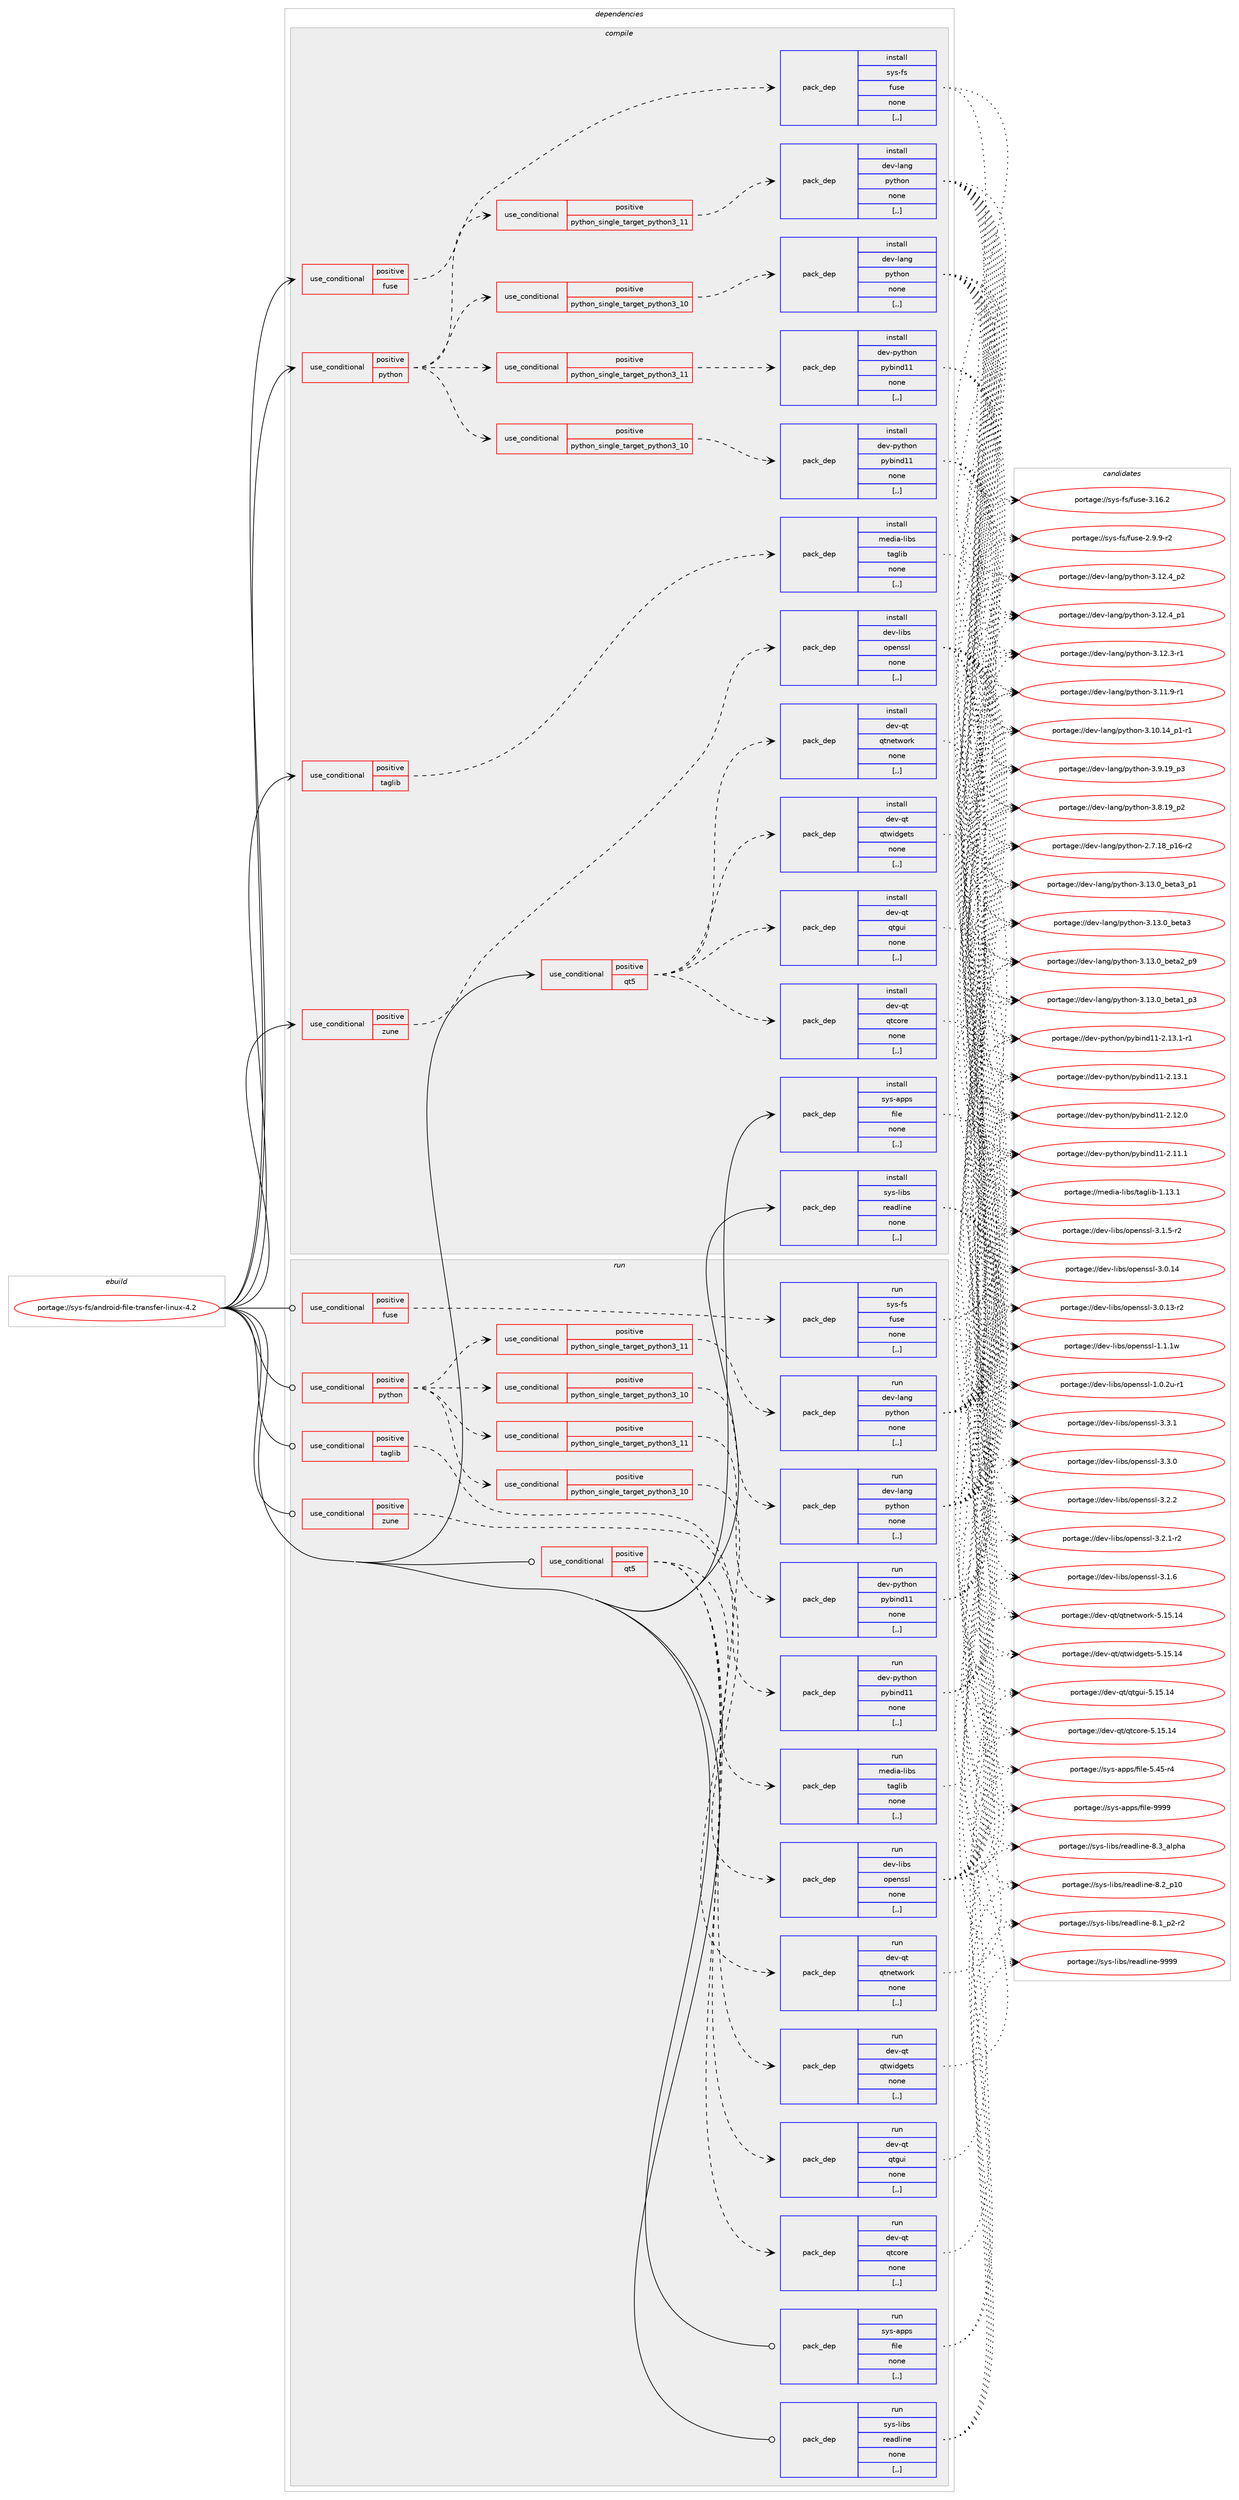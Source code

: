 digraph prolog {

# *************
# Graph options
# *************

newrank=true;
concentrate=true;
compound=true;
graph [rankdir=LR,fontname=Helvetica,fontsize=10,ranksep=1.5];#, ranksep=2.5, nodesep=0.2];
edge  [arrowhead=vee];
node  [fontname=Helvetica,fontsize=10];

# **********
# The ebuild
# **********

subgraph cluster_leftcol {
color=gray;
rank=same;
label=<<i>ebuild</i>>;
id [label="portage://sys-fs/android-file-transfer-linux-4.2", color=red, width=4, href="../sys-fs/android-file-transfer-linux-4.2.svg"];
}

# ****************
# The dependencies
# ****************

subgraph cluster_midcol {
color=gray;
label=<<i>dependencies</i>>;
subgraph cluster_compile {
fillcolor="#eeeeee";
style=filled;
label=<<i>compile</i>>;
subgraph cond115443 {
dependency432996 [label=<<TABLE BORDER="0" CELLBORDER="1" CELLSPACING="0" CELLPADDING="4"><TR><TD ROWSPAN="3" CELLPADDING="10">use_conditional</TD></TR><TR><TD>positive</TD></TR><TR><TD>fuse</TD></TR></TABLE>>, shape=none, color=red];
subgraph pack314580 {
dependency432997 [label=<<TABLE BORDER="0" CELLBORDER="1" CELLSPACING="0" CELLPADDING="4" WIDTH="220"><TR><TD ROWSPAN="6" CELLPADDING="30">pack_dep</TD></TR><TR><TD WIDTH="110">install</TD></TR><TR><TD>sys-fs</TD></TR><TR><TD>fuse</TD></TR><TR><TD>none</TD></TR><TR><TD>[,,]</TD></TR></TABLE>>, shape=none, color=blue];
}
dependency432996:e -> dependency432997:w [weight=20,style="dashed",arrowhead="vee"];
}
id:e -> dependency432996:w [weight=20,style="solid",arrowhead="vee"];
subgraph cond115444 {
dependency432998 [label=<<TABLE BORDER="0" CELLBORDER="1" CELLSPACING="0" CELLPADDING="4"><TR><TD ROWSPAN="3" CELLPADDING="10">use_conditional</TD></TR><TR><TD>positive</TD></TR><TR><TD>python</TD></TR></TABLE>>, shape=none, color=red];
subgraph cond115445 {
dependency432999 [label=<<TABLE BORDER="0" CELLBORDER="1" CELLSPACING="0" CELLPADDING="4"><TR><TD ROWSPAN="3" CELLPADDING="10">use_conditional</TD></TR><TR><TD>positive</TD></TR><TR><TD>python_single_target_python3_10</TD></TR></TABLE>>, shape=none, color=red];
subgraph pack314581 {
dependency433000 [label=<<TABLE BORDER="0" CELLBORDER="1" CELLSPACING="0" CELLPADDING="4" WIDTH="220"><TR><TD ROWSPAN="6" CELLPADDING="30">pack_dep</TD></TR><TR><TD WIDTH="110">install</TD></TR><TR><TD>dev-lang</TD></TR><TR><TD>python</TD></TR><TR><TD>none</TD></TR><TR><TD>[,,]</TD></TR></TABLE>>, shape=none, color=blue];
}
dependency432999:e -> dependency433000:w [weight=20,style="dashed",arrowhead="vee"];
}
dependency432998:e -> dependency432999:w [weight=20,style="dashed",arrowhead="vee"];
subgraph cond115446 {
dependency433001 [label=<<TABLE BORDER="0" CELLBORDER="1" CELLSPACING="0" CELLPADDING="4"><TR><TD ROWSPAN="3" CELLPADDING="10">use_conditional</TD></TR><TR><TD>positive</TD></TR><TR><TD>python_single_target_python3_11</TD></TR></TABLE>>, shape=none, color=red];
subgraph pack314582 {
dependency433002 [label=<<TABLE BORDER="0" CELLBORDER="1" CELLSPACING="0" CELLPADDING="4" WIDTH="220"><TR><TD ROWSPAN="6" CELLPADDING="30">pack_dep</TD></TR><TR><TD WIDTH="110">install</TD></TR><TR><TD>dev-lang</TD></TR><TR><TD>python</TD></TR><TR><TD>none</TD></TR><TR><TD>[,,]</TD></TR></TABLE>>, shape=none, color=blue];
}
dependency433001:e -> dependency433002:w [weight=20,style="dashed",arrowhead="vee"];
}
dependency432998:e -> dependency433001:w [weight=20,style="dashed",arrowhead="vee"];
subgraph cond115447 {
dependency433003 [label=<<TABLE BORDER="0" CELLBORDER="1" CELLSPACING="0" CELLPADDING="4"><TR><TD ROWSPAN="3" CELLPADDING="10">use_conditional</TD></TR><TR><TD>positive</TD></TR><TR><TD>python_single_target_python3_10</TD></TR></TABLE>>, shape=none, color=red];
subgraph pack314583 {
dependency433004 [label=<<TABLE BORDER="0" CELLBORDER="1" CELLSPACING="0" CELLPADDING="4" WIDTH="220"><TR><TD ROWSPAN="6" CELLPADDING="30">pack_dep</TD></TR><TR><TD WIDTH="110">install</TD></TR><TR><TD>dev-python</TD></TR><TR><TD>pybind11</TD></TR><TR><TD>none</TD></TR><TR><TD>[,,]</TD></TR></TABLE>>, shape=none, color=blue];
}
dependency433003:e -> dependency433004:w [weight=20,style="dashed",arrowhead="vee"];
}
dependency432998:e -> dependency433003:w [weight=20,style="dashed",arrowhead="vee"];
subgraph cond115448 {
dependency433005 [label=<<TABLE BORDER="0" CELLBORDER="1" CELLSPACING="0" CELLPADDING="4"><TR><TD ROWSPAN="3" CELLPADDING="10">use_conditional</TD></TR><TR><TD>positive</TD></TR><TR><TD>python_single_target_python3_11</TD></TR></TABLE>>, shape=none, color=red];
subgraph pack314584 {
dependency433006 [label=<<TABLE BORDER="0" CELLBORDER="1" CELLSPACING="0" CELLPADDING="4" WIDTH="220"><TR><TD ROWSPAN="6" CELLPADDING="30">pack_dep</TD></TR><TR><TD WIDTH="110">install</TD></TR><TR><TD>dev-python</TD></TR><TR><TD>pybind11</TD></TR><TR><TD>none</TD></TR><TR><TD>[,,]</TD></TR></TABLE>>, shape=none, color=blue];
}
dependency433005:e -> dependency433006:w [weight=20,style="dashed",arrowhead="vee"];
}
dependency432998:e -> dependency433005:w [weight=20,style="dashed",arrowhead="vee"];
}
id:e -> dependency432998:w [weight=20,style="solid",arrowhead="vee"];
subgraph cond115449 {
dependency433007 [label=<<TABLE BORDER="0" CELLBORDER="1" CELLSPACING="0" CELLPADDING="4"><TR><TD ROWSPAN="3" CELLPADDING="10">use_conditional</TD></TR><TR><TD>positive</TD></TR><TR><TD>qt5</TD></TR></TABLE>>, shape=none, color=red];
subgraph pack314585 {
dependency433008 [label=<<TABLE BORDER="0" CELLBORDER="1" CELLSPACING="0" CELLPADDING="4" WIDTH="220"><TR><TD ROWSPAN="6" CELLPADDING="30">pack_dep</TD></TR><TR><TD WIDTH="110">install</TD></TR><TR><TD>dev-qt</TD></TR><TR><TD>qtcore</TD></TR><TR><TD>none</TD></TR><TR><TD>[,,]</TD></TR></TABLE>>, shape=none, color=blue];
}
dependency433007:e -> dependency433008:w [weight=20,style="dashed",arrowhead="vee"];
subgraph pack314586 {
dependency433009 [label=<<TABLE BORDER="0" CELLBORDER="1" CELLSPACING="0" CELLPADDING="4" WIDTH="220"><TR><TD ROWSPAN="6" CELLPADDING="30">pack_dep</TD></TR><TR><TD WIDTH="110">install</TD></TR><TR><TD>dev-qt</TD></TR><TR><TD>qtgui</TD></TR><TR><TD>none</TD></TR><TR><TD>[,,]</TD></TR></TABLE>>, shape=none, color=blue];
}
dependency433007:e -> dependency433009:w [weight=20,style="dashed",arrowhead="vee"];
subgraph pack314587 {
dependency433010 [label=<<TABLE BORDER="0" CELLBORDER="1" CELLSPACING="0" CELLPADDING="4" WIDTH="220"><TR><TD ROWSPAN="6" CELLPADDING="30">pack_dep</TD></TR><TR><TD WIDTH="110">install</TD></TR><TR><TD>dev-qt</TD></TR><TR><TD>qtnetwork</TD></TR><TR><TD>none</TD></TR><TR><TD>[,,]</TD></TR></TABLE>>, shape=none, color=blue];
}
dependency433007:e -> dependency433010:w [weight=20,style="dashed",arrowhead="vee"];
subgraph pack314588 {
dependency433011 [label=<<TABLE BORDER="0" CELLBORDER="1" CELLSPACING="0" CELLPADDING="4" WIDTH="220"><TR><TD ROWSPAN="6" CELLPADDING="30">pack_dep</TD></TR><TR><TD WIDTH="110">install</TD></TR><TR><TD>dev-qt</TD></TR><TR><TD>qtwidgets</TD></TR><TR><TD>none</TD></TR><TR><TD>[,,]</TD></TR></TABLE>>, shape=none, color=blue];
}
dependency433007:e -> dependency433011:w [weight=20,style="dashed",arrowhead="vee"];
}
id:e -> dependency433007:w [weight=20,style="solid",arrowhead="vee"];
subgraph cond115450 {
dependency433012 [label=<<TABLE BORDER="0" CELLBORDER="1" CELLSPACING="0" CELLPADDING="4"><TR><TD ROWSPAN="3" CELLPADDING="10">use_conditional</TD></TR><TR><TD>positive</TD></TR><TR><TD>taglib</TD></TR></TABLE>>, shape=none, color=red];
subgraph pack314589 {
dependency433013 [label=<<TABLE BORDER="0" CELLBORDER="1" CELLSPACING="0" CELLPADDING="4" WIDTH="220"><TR><TD ROWSPAN="6" CELLPADDING="30">pack_dep</TD></TR><TR><TD WIDTH="110">install</TD></TR><TR><TD>media-libs</TD></TR><TR><TD>taglib</TD></TR><TR><TD>none</TD></TR><TR><TD>[,,]</TD></TR></TABLE>>, shape=none, color=blue];
}
dependency433012:e -> dependency433013:w [weight=20,style="dashed",arrowhead="vee"];
}
id:e -> dependency433012:w [weight=20,style="solid",arrowhead="vee"];
subgraph cond115451 {
dependency433014 [label=<<TABLE BORDER="0" CELLBORDER="1" CELLSPACING="0" CELLPADDING="4"><TR><TD ROWSPAN="3" CELLPADDING="10">use_conditional</TD></TR><TR><TD>positive</TD></TR><TR><TD>zune</TD></TR></TABLE>>, shape=none, color=red];
subgraph pack314590 {
dependency433015 [label=<<TABLE BORDER="0" CELLBORDER="1" CELLSPACING="0" CELLPADDING="4" WIDTH="220"><TR><TD ROWSPAN="6" CELLPADDING="30">pack_dep</TD></TR><TR><TD WIDTH="110">install</TD></TR><TR><TD>dev-libs</TD></TR><TR><TD>openssl</TD></TR><TR><TD>none</TD></TR><TR><TD>[,,]</TD></TR></TABLE>>, shape=none, color=blue];
}
dependency433014:e -> dependency433015:w [weight=20,style="dashed",arrowhead="vee"];
}
id:e -> dependency433014:w [weight=20,style="solid",arrowhead="vee"];
subgraph pack314591 {
dependency433016 [label=<<TABLE BORDER="0" CELLBORDER="1" CELLSPACING="0" CELLPADDING="4" WIDTH="220"><TR><TD ROWSPAN="6" CELLPADDING="30">pack_dep</TD></TR><TR><TD WIDTH="110">install</TD></TR><TR><TD>sys-apps</TD></TR><TR><TD>file</TD></TR><TR><TD>none</TD></TR><TR><TD>[,,]</TD></TR></TABLE>>, shape=none, color=blue];
}
id:e -> dependency433016:w [weight=20,style="solid",arrowhead="vee"];
subgraph pack314592 {
dependency433017 [label=<<TABLE BORDER="0" CELLBORDER="1" CELLSPACING="0" CELLPADDING="4" WIDTH="220"><TR><TD ROWSPAN="6" CELLPADDING="30">pack_dep</TD></TR><TR><TD WIDTH="110">install</TD></TR><TR><TD>sys-libs</TD></TR><TR><TD>readline</TD></TR><TR><TD>none</TD></TR><TR><TD>[,,]</TD></TR></TABLE>>, shape=none, color=blue];
}
id:e -> dependency433017:w [weight=20,style="solid",arrowhead="vee"];
}
subgraph cluster_compileandrun {
fillcolor="#eeeeee";
style=filled;
label=<<i>compile and run</i>>;
}
subgraph cluster_run {
fillcolor="#eeeeee";
style=filled;
label=<<i>run</i>>;
subgraph cond115452 {
dependency433018 [label=<<TABLE BORDER="0" CELLBORDER="1" CELLSPACING="0" CELLPADDING="4"><TR><TD ROWSPAN="3" CELLPADDING="10">use_conditional</TD></TR><TR><TD>positive</TD></TR><TR><TD>fuse</TD></TR></TABLE>>, shape=none, color=red];
subgraph pack314593 {
dependency433019 [label=<<TABLE BORDER="0" CELLBORDER="1" CELLSPACING="0" CELLPADDING="4" WIDTH="220"><TR><TD ROWSPAN="6" CELLPADDING="30">pack_dep</TD></TR><TR><TD WIDTH="110">run</TD></TR><TR><TD>sys-fs</TD></TR><TR><TD>fuse</TD></TR><TR><TD>none</TD></TR><TR><TD>[,,]</TD></TR></TABLE>>, shape=none, color=blue];
}
dependency433018:e -> dependency433019:w [weight=20,style="dashed",arrowhead="vee"];
}
id:e -> dependency433018:w [weight=20,style="solid",arrowhead="odot"];
subgraph cond115453 {
dependency433020 [label=<<TABLE BORDER="0" CELLBORDER="1" CELLSPACING="0" CELLPADDING="4"><TR><TD ROWSPAN="3" CELLPADDING="10">use_conditional</TD></TR><TR><TD>positive</TD></TR><TR><TD>python</TD></TR></TABLE>>, shape=none, color=red];
subgraph cond115454 {
dependency433021 [label=<<TABLE BORDER="0" CELLBORDER="1" CELLSPACING="0" CELLPADDING="4"><TR><TD ROWSPAN="3" CELLPADDING="10">use_conditional</TD></TR><TR><TD>positive</TD></TR><TR><TD>python_single_target_python3_10</TD></TR></TABLE>>, shape=none, color=red];
subgraph pack314594 {
dependency433022 [label=<<TABLE BORDER="0" CELLBORDER="1" CELLSPACING="0" CELLPADDING="4" WIDTH="220"><TR><TD ROWSPAN="6" CELLPADDING="30">pack_dep</TD></TR><TR><TD WIDTH="110">run</TD></TR><TR><TD>dev-lang</TD></TR><TR><TD>python</TD></TR><TR><TD>none</TD></TR><TR><TD>[,,]</TD></TR></TABLE>>, shape=none, color=blue];
}
dependency433021:e -> dependency433022:w [weight=20,style="dashed",arrowhead="vee"];
}
dependency433020:e -> dependency433021:w [weight=20,style="dashed",arrowhead="vee"];
subgraph cond115455 {
dependency433023 [label=<<TABLE BORDER="0" CELLBORDER="1" CELLSPACING="0" CELLPADDING="4"><TR><TD ROWSPAN="3" CELLPADDING="10">use_conditional</TD></TR><TR><TD>positive</TD></TR><TR><TD>python_single_target_python3_11</TD></TR></TABLE>>, shape=none, color=red];
subgraph pack314595 {
dependency433024 [label=<<TABLE BORDER="0" CELLBORDER="1" CELLSPACING="0" CELLPADDING="4" WIDTH="220"><TR><TD ROWSPAN="6" CELLPADDING="30">pack_dep</TD></TR><TR><TD WIDTH="110">run</TD></TR><TR><TD>dev-lang</TD></TR><TR><TD>python</TD></TR><TR><TD>none</TD></TR><TR><TD>[,,]</TD></TR></TABLE>>, shape=none, color=blue];
}
dependency433023:e -> dependency433024:w [weight=20,style="dashed",arrowhead="vee"];
}
dependency433020:e -> dependency433023:w [weight=20,style="dashed",arrowhead="vee"];
subgraph cond115456 {
dependency433025 [label=<<TABLE BORDER="0" CELLBORDER="1" CELLSPACING="0" CELLPADDING="4"><TR><TD ROWSPAN="3" CELLPADDING="10">use_conditional</TD></TR><TR><TD>positive</TD></TR><TR><TD>python_single_target_python3_10</TD></TR></TABLE>>, shape=none, color=red];
subgraph pack314596 {
dependency433026 [label=<<TABLE BORDER="0" CELLBORDER="1" CELLSPACING="0" CELLPADDING="4" WIDTH="220"><TR><TD ROWSPAN="6" CELLPADDING="30">pack_dep</TD></TR><TR><TD WIDTH="110">run</TD></TR><TR><TD>dev-python</TD></TR><TR><TD>pybind11</TD></TR><TR><TD>none</TD></TR><TR><TD>[,,]</TD></TR></TABLE>>, shape=none, color=blue];
}
dependency433025:e -> dependency433026:w [weight=20,style="dashed",arrowhead="vee"];
}
dependency433020:e -> dependency433025:w [weight=20,style="dashed",arrowhead="vee"];
subgraph cond115457 {
dependency433027 [label=<<TABLE BORDER="0" CELLBORDER="1" CELLSPACING="0" CELLPADDING="4"><TR><TD ROWSPAN="3" CELLPADDING="10">use_conditional</TD></TR><TR><TD>positive</TD></TR><TR><TD>python_single_target_python3_11</TD></TR></TABLE>>, shape=none, color=red];
subgraph pack314597 {
dependency433028 [label=<<TABLE BORDER="0" CELLBORDER="1" CELLSPACING="0" CELLPADDING="4" WIDTH="220"><TR><TD ROWSPAN="6" CELLPADDING="30">pack_dep</TD></TR><TR><TD WIDTH="110">run</TD></TR><TR><TD>dev-python</TD></TR><TR><TD>pybind11</TD></TR><TR><TD>none</TD></TR><TR><TD>[,,]</TD></TR></TABLE>>, shape=none, color=blue];
}
dependency433027:e -> dependency433028:w [weight=20,style="dashed",arrowhead="vee"];
}
dependency433020:e -> dependency433027:w [weight=20,style="dashed",arrowhead="vee"];
}
id:e -> dependency433020:w [weight=20,style="solid",arrowhead="odot"];
subgraph cond115458 {
dependency433029 [label=<<TABLE BORDER="0" CELLBORDER="1" CELLSPACING="0" CELLPADDING="4"><TR><TD ROWSPAN="3" CELLPADDING="10">use_conditional</TD></TR><TR><TD>positive</TD></TR><TR><TD>qt5</TD></TR></TABLE>>, shape=none, color=red];
subgraph pack314598 {
dependency433030 [label=<<TABLE BORDER="0" CELLBORDER="1" CELLSPACING="0" CELLPADDING="4" WIDTH="220"><TR><TD ROWSPAN="6" CELLPADDING="30">pack_dep</TD></TR><TR><TD WIDTH="110">run</TD></TR><TR><TD>dev-qt</TD></TR><TR><TD>qtcore</TD></TR><TR><TD>none</TD></TR><TR><TD>[,,]</TD></TR></TABLE>>, shape=none, color=blue];
}
dependency433029:e -> dependency433030:w [weight=20,style="dashed",arrowhead="vee"];
subgraph pack314599 {
dependency433031 [label=<<TABLE BORDER="0" CELLBORDER="1" CELLSPACING="0" CELLPADDING="4" WIDTH="220"><TR><TD ROWSPAN="6" CELLPADDING="30">pack_dep</TD></TR><TR><TD WIDTH="110">run</TD></TR><TR><TD>dev-qt</TD></TR><TR><TD>qtgui</TD></TR><TR><TD>none</TD></TR><TR><TD>[,,]</TD></TR></TABLE>>, shape=none, color=blue];
}
dependency433029:e -> dependency433031:w [weight=20,style="dashed",arrowhead="vee"];
subgraph pack314600 {
dependency433032 [label=<<TABLE BORDER="0" CELLBORDER="1" CELLSPACING="0" CELLPADDING="4" WIDTH="220"><TR><TD ROWSPAN="6" CELLPADDING="30">pack_dep</TD></TR><TR><TD WIDTH="110">run</TD></TR><TR><TD>dev-qt</TD></TR><TR><TD>qtnetwork</TD></TR><TR><TD>none</TD></TR><TR><TD>[,,]</TD></TR></TABLE>>, shape=none, color=blue];
}
dependency433029:e -> dependency433032:w [weight=20,style="dashed",arrowhead="vee"];
subgraph pack314601 {
dependency433033 [label=<<TABLE BORDER="0" CELLBORDER="1" CELLSPACING="0" CELLPADDING="4" WIDTH="220"><TR><TD ROWSPAN="6" CELLPADDING="30">pack_dep</TD></TR><TR><TD WIDTH="110">run</TD></TR><TR><TD>dev-qt</TD></TR><TR><TD>qtwidgets</TD></TR><TR><TD>none</TD></TR><TR><TD>[,,]</TD></TR></TABLE>>, shape=none, color=blue];
}
dependency433029:e -> dependency433033:w [weight=20,style="dashed",arrowhead="vee"];
}
id:e -> dependency433029:w [weight=20,style="solid",arrowhead="odot"];
subgraph cond115459 {
dependency433034 [label=<<TABLE BORDER="0" CELLBORDER="1" CELLSPACING="0" CELLPADDING="4"><TR><TD ROWSPAN="3" CELLPADDING="10">use_conditional</TD></TR><TR><TD>positive</TD></TR><TR><TD>taglib</TD></TR></TABLE>>, shape=none, color=red];
subgraph pack314602 {
dependency433035 [label=<<TABLE BORDER="0" CELLBORDER="1" CELLSPACING="0" CELLPADDING="4" WIDTH="220"><TR><TD ROWSPAN="6" CELLPADDING="30">pack_dep</TD></TR><TR><TD WIDTH="110">run</TD></TR><TR><TD>media-libs</TD></TR><TR><TD>taglib</TD></TR><TR><TD>none</TD></TR><TR><TD>[,,]</TD></TR></TABLE>>, shape=none, color=blue];
}
dependency433034:e -> dependency433035:w [weight=20,style="dashed",arrowhead="vee"];
}
id:e -> dependency433034:w [weight=20,style="solid",arrowhead="odot"];
subgraph cond115460 {
dependency433036 [label=<<TABLE BORDER="0" CELLBORDER="1" CELLSPACING="0" CELLPADDING="4"><TR><TD ROWSPAN="3" CELLPADDING="10">use_conditional</TD></TR><TR><TD>positive</TD></TR><TR><TD>zune</TD></TR></TABLE>>, shape=none, color=red];
subgraph pack314603 {
dependency433037 [label=<<TABLE BORDER="0" CELLBORDER="1" CELLSPACING="0" CELLPADDING="4" WIDTH="220"><TR><TD ROWSPAN="6" CELLPADDING="30">pack_dep</TD></TR><TR><TD WIDTH="110">run</TD></TR><TR><TD>dev-libs</TD></TR><TR><TD>openssl</TD></TR><TR><TD>none</TD></TR><TR><TD>[,,]</TD></TR></TABLE>>, shape=none, color=blue];
}
dependency433036:e -> dependency433037:w [weight=20,style="dashed",arrowhead="vee"];
}
id:e -> dependency433036:w [weight=20,style="solid",arrowhead="odot"];
subgraph pack314604 {
dependency433038 [label=<<TABLE BORDER="0" CELLBORDER="1" CELLSPACING="0" CELLPADDING="4" WIDTH="220"><TR><TD ROWSPAN="6" CELLPADDING="30">pack_dep</TD></TR><TR><TD WIDTH="110">run</TD></TR><TR><TD>sys-apps</TD></TR><TR><TD>file</TD></TR><TR><TD>none</TD></TR><TR><TD>[,,]</TD></TR></TABLE>>, shape=none, color=blue];
}
id:e -> dependency433038:w [weight=20,style="solid",arrowhead="odot"];
subgraph pack314605 {
dependency433039 [label=<<TABLE BORDER="0" CELLBORDER="1" CELLSPACING="0" CELLPADDING="4" WIDTH="220"><TR><TD ROWSPAN="6" CELLPADDING="30">pack_dep</TD></TR><TR><TD WIDTH="110">run</TD></TR><TR><TD>sys-libs</TD></TR><TR><TD>readline</TD></TR><TR><TD>none</TD></TR><TR><TD>[,,]</TD></TR></TABLE>>, shape=none, color=blue];
}
id:e -> dependency433039:w [weight=20,style="solid",arrowhead="odot"];
}
}

# **************
# The candidates
# **************

subgraph cluster_choices {
rank=same;
color=gray;
label=<<i>candidates</i>>;

subgraph choice314580 {
color=black;
nodesep=1;
choice115121115451021154710211711510145514649544650 [label="portage://sys-fs/fuse-3.16.2", color=red, width=4,href="../sys-fs/fuse-3.16.2.svg"];
choice11512111545102115471021171151014550465746574511450 [label="portage://sys-fs/fuse-2.9.9-r2", color=red, width=4,href="../sys-fs/fuse-2.9.9-r2.svg"];
dependency432997:e -> choice115121115451021154710211711510145514649544650:w [style=dotted,weight="100"];
dependency432997:e -> choice11512111545102115471021171151014550465746574511450:w [style=dotted,weight="100"];
}
subgraph choice314581 {
color=black;
nodesep=1;
choice10010111845108971101034711212111610411111045514649514648959810111697519511249 [label="portage://dev-lang/python-3.13.0_beta3_p1", color=red, width=4,href="../dev-lang/python-3.13.0_beta3_p1.svg"];
choice1001011184510897110103471121211161041111104551464951464895981011169751 [label="portage://dev-lang/python-3.13.0_beta3", color=red, width=4,href="../dev-lang/python-3.13.0_beta3.svg"];
choice10010111845108971101034711212111610411111045514649514648959810111697509511257 [label="portage://dev-lang/python-3.13.0_beta2_p9", color=red, width=4,href="../dev-lang/python-3.13.0_beta2_p9.svg"];
choice10010111845108971101034711212111610411111045514649514648959810111697499511251 [label="portage://dev-lang/python-3.13.0_beta1_p3", color=red, width=4,href="../dev-lang/python-3.13.0_beta1_p3.svg"];
choice100101118451089711010347112121116104111110455146495046529511250 [label="portage://dev-lang/python-3.12.4_p2", color=red, width=4,href="../dev-lang/python-3.12.4_p2.svg"];
choice100101118451089711010347112121116104111110455146495046529511249 [label="portage://dev-lang/python-3.12.4_p1", color=red, width=4,href="../dev-lang/python-3.12.4_p1.svg"];
choice100101118451089711010347112121116104111110455146495046514511449 [label="portage://dev-lang/python-3.12.3-r1", color=red, width=4,href="../dev-lang/python-3.12.3-r1.svg"];
choice100101118451089711010347112121116104111110455146494946574511449 [label="portage://dev-lang/python-3.11.9-r1", color=red, width=4,href="../dev-lang/python-3.11.9-r1.svg"];
choice100101118451089711010347112121116104111110455146494846495295112494511449 [label="portage://dev-lang/python-3.10.14_p1-r1", color=red, width=4,href="../dev-lang/python-3.10.14_p1-r1.svg"];
choice100101118451089711010347112121116104111110455146574649579511251 [label="portage://dev-lang/python-3.9.19_p3", color=red, width=4,href="../dev-lang/python-3.9.19_p3.svg"];
choice100101118451089711010347112121116104111110455146564649579511250 [label="portage://dev-lang/python-3.8.19_p2", color=red, width=4,href="../dev-lang/python-3.8.19_p2.svg"];
choice100101118451089711010347112121116104111110455046554649569511249544511450 [label="portage://dev-lang/python-2.7.18_p16-r2", color=red, width=4,href="../dev-lang/python-2.7.18_p16-r2.svg"];
dependency433000:e -> choice10010111845108971101034711212111610411111045514649514648959810111697519511249:w [style=dotted,weight="100"];
dependency433000:e -> choice1001011184510897110103471121211161041111104551464951464895981011169751:w [style=dotted,weight="100"];
dependency433000:e -> choice10010111845108971101034711212111610411111045514649514648959810111697509511257:w [style=dotted,weight="100"];
dependency433000:e -> choice10010111845108971101034711212111610411111045514649514648959810111697499511251:w [style=dotted,weight="100"];
dependency433000:e -> choice100101118451089711010347112121116104111110455146495046529511250:w [style=dotted,weight="100"];
dependency433000:e -> choice100101118451089711010347112121116104111110455146495046529511249:w [style=dotted,weight="100"];
dependency433000:e -> choice100101118451089711010347112121116104111110455146495046514511449:w [style=dotted,weight="100"];
dependency433000:e -> choice100101118451089711010347112121116104111110455146494946574511449:w [style=dotted,weight="100"];
dependency433000:e -> choice100101118451089711010347112121116104111110455146494846495295112494511449:w [style=dotted,weight="100"];
dependency433000:e -> choice100101118451089711010347112121116104111110455146574649579511251:w [style=dotted,weight="100"];
dependency433000:e -> choice100101118451089711010347112121116104111110455146564649579511250:w [style=dotted,weight="100"];
dependency433000:e -> choice100101118451089711010347112121116104111110455046554649569511249544511450:w [style=dotted,weight="100"];
}
subgraph choice314582 {
color=black;
nodesep=1;
choice10010111845108971101034711212111610411111045514649514648959810111697519511249 [label="portage://dev-lang/python-3.13.0_beta3_p1", color=red, width=4,href="../dev-lang/python-3.13.0_beta3_p1.svg"];
choice1001011184510897110103471121211161041111104551464951464895981011169751 [label="portage://dev-lang/python-3.13.0_beta3", color=red, width=4,href="../dev-lang/python-3.13.0_beta3.svg"];
choice10010111845108971101034711212111610411111045514649514648959810111697509511257 [label="portage://dev-lang/python-3.13.0_beta2_p9", color=red, width=4,href="../dev-lang/python-3.13.0_beta2_p9.svg"];
choice10010111845108971101034711212111610411111045514649514648959810111697499511251 [label="portage://dev-lang/python-3.13.0_beta1_p3", color=red, width=4,href="../dev-lang/python-3.13.0_beta1_p3.svg"];
choice100101118451089711010347112121116104111110455146495046529511250 [label="portage://dev-lang/python-3.12.4_p2", color=red, width=4,href="../dev-lang/python-3.12.4_p2.svg"];
choice100101118451089711010347112121116104111110455146495046529511249 [label="portage://dev-lang/python-3.12.4_p1", color=red, width=4,href="../dev-lang/python-3.12.4_p1.svg"];
choice100101118451089711010347112121116104111110455146495046514511449 [label="portage://dev-lang/python-3.12.3-r1", color=red, width=4,href="../dev-lang/python-3.12.3-r1.svg"];
choice100101118451089711010347112121116104111110455146494946574511449 [label="portage://dev-lang/python-3.11.9-r1", color=red, width=4,href="../dev-lang/python-3.11.9-r1.svg"];
choice100101118451089711010347112121116104111110455146494846495295112494511449 [label="portage://dev-lang/python-3.10.14_p1-r1", color=red, width=4,href="../dev-lang/python-3.10.14_p1-r1.svg"];
choice100101118451089711010347112121116104111110455146574649579511251 [label="portage://dev-lang/python-3.9.19_p3", color=red, width=4,href="../dev-lang/python-3.9.19_p3.svg"];
choice100101118451089711010347112121116104111110455146564649579511250 [label="portage://dev-lang/python-3.8.19_p2", color=red, width=4,href="../dev-lang/python-3.8.19_p2.svg"];
choice100101118451089711010347112121116104111110455046554649569511249544511450 [label="portage://dev-lang/python-2.7.18_p16-r2", color=red, width=4,href="../dev-lang/python-2.7.18_p16-r2.svg"];
dependency433002:e -> choice10010111845108971101034711212111610411111045514649514648959810111697519511249:w [style=dotted,weight="100"];
dependency433002:e -> choice1001011184510897110103471121211161041111104551464951464895981011169751:w [style=dotted,weight="100"];
dependency433002:e -> choice10010111845108971101034711212111610411111045514649514648959810111697509511257:w [style=dotted,weight="100"];
dependency433002:e -> choice10010111845108971101034711212111610411111045514649514648959810111697499511251:w [style=dotted,weight="100"];
dependency433002:e -> choice100101118451089711010347112121116104111110455146495046529511250:w [style=dotted,weight="100"];
dependency433002:e -> choice100101118451089711010347112121116104111110455146495046529511249:w [style=dotted,weight="100"];
dependency433002:e -> choice100101118451089711010347112121116104111110455146495046514511449:w [style=dotted,weight="100"];
dependency433002:e -> choice100101118451089711010347112121116104111110455146494946574511449:w [style=dotted,weight="100"];
dependency433002:e -> choice100101118451089711010347112121116104111110455146494846495295112494511449:w [style=dotted,weight="100"];
dependency433002:e -> choice100101118451089711010347112121116104111110455146574649579511251:w [style=dotted,weight="100"];
dependency433002:e -> choice100101118451089711010347112121116104111110455146564649579511250:w [style=dotted,weight="100"];
dependency433002:e -> choice100101118451089711010347112121116104111110455046554649569511249544511450:w [style=dotted,weight="100"];
}
subgraph choice314583 {
color=black;
nodesep=1;
choice1001011184511212111610411111047112121981051101004949455046495146494511449 [label="portage://dev-python/pybind11-2.13.1-r1", color=red, width=4,href="../dev-python/pybind11-2.13.1-r1.svg"];
choice100101118451121211161041111104711212198105110100494945504649514649 [label="portage://dev-python/pybind11-2.13.1", color=red, width=4,href="../dev-python/pybind11-2.13.1.svg"];
choice100101118451121211161041111104711212198105110100494945504649504648 [label="portage://dev-python/pybind11-2.12.0", color=red, width=4,href="../dev-python/pybind11-2.12.0.svg"];
choice100101118451121211161041111104711212198105110100494945504649494649 [label="portage://dev-python/pybind11-2.11.1", color=red, width=4,href="../dev-python/pybind11-2.11.1.svg"];
dependency433004:e -> choice1001011184511212111610411111047112121981051101004949455046495146494511449:w [style=dotted,weight="100"];
dependency433004:e -> choice100101118451121211161041111104711212198105110100494945504649514649:w [style=dotted,weight="100"];
dependency433004:e -> choice100101118451121211161041111104711212198105110100494945504649504648:w [style=dotted,weight="100"];
dependency433004:e -> choice100101118451121211161041111104711212198105110100494945504649494649:w [style=dotted,weight="100"];
}
subgraph choice314584 {
color=black;
nodesep=1;
choice1001011184511212111610411111047112121981051101004949455046495146494511449 [label="portage://dev-python/pybind11-2.13.1-r1", color=red, width=4,href="../dev-python/pybind11-2.13.1-r1.svg"];
choice100101118451121211161041111104711212198105110100494945504649514649 [label="portage://dev-python/pybind11-2.13.1", color=red, width=4,href="../dev-python/pybind11-2.13.1.svg"];
choice100101118451121211161041111104711212198105110100494945504649504648 [label="portage://dev-python/pybind11-2.12.0", color=red, width=4,href="../dev-python/pybind11-2.12.0.svg"];
choice100101118451121211161041111104711212198105110100494945504649494649 [label="portage://dev-python/pybind11-2.11.1", color=red, width=4,href="../dev-python/pybind11-2.11.1.svg"];
dependency433006:e -> choice1001011184511212111610411111047112121981051101004949455046495146494511449:w [style=dotted,weight="100"];
dependency433006:e -> choice100101118451121211161041111104711212198105110100494945504649514649:w [style=dotted,weight="100"];
dependency433006:e -> choice100101118451121211161041111104711212198105110100494945504649504648:w [style=dotted,weight="100"];
dependency433006:e -> choice100101118451121211161041111104711212198105110100494945504649494649:w [style=dotted,weight="100"];
}
subgraph choice314585 {
color=black;
nodesep=1;
choice1001011184511311647113116991111141014553464953464952 [label="portage://dev-qt/qtcore-5.15.14", color=red, width=4,href="../dev-qt/qtcore-5.15.14.svg"];
dependency433008:e -> choice1001011184511311647113116991111141014553464953464952:w [style=dotted,weight="100"];
}
subgraph choice314586 {
color=black;
nodesep=1;
choice10010111845113116471131161031171054553464953464952 [label="portage://dev-qt/qtgui-5.15.14", color=red, width=4,href="../dev-qt/qtgui-5.15.14.svg"];
dependency433009:e -> choice10010111845113116471131161031171054553464953464952:w [style=dotted,weight="100"];
}
subgraph choice314587 {
color=black;
nodesep=1;
choice10010111845113116471131161101011161191111141074553464953464952 [label="portage://dev-qt/qtnetwork-5.15.14", color=red, width=4,href="../dev-qt/qtnetwork-5.15.14.svg"];
dependency433010:e -> choice10010111845113116471131161101011161191111141074553464953464952:w [style=dotted,weight="100"];
}
subgraph choice314588 {
color=black;
nodesep=1;
choice10010111845113116471131161191051001031011161154553464953464952 [label="portage://dev-qt/qtwidgets-5.15.14", color=red, width=4,href="../dev-qt/qtwidgets-5.15.14.svg"];
dependency433011:e -> choice10010111845113116471131161191051001031011161154553464953464952:w [style=dotted,weight="100"];
}
subgraph choice314589 {
color=black;
nodesep=1;
choice10910110010597451081059811547116971031081059845494649514649 [label="portage://media-libs/taglib-1.13.1", color=red, width=4,href="../media-libs/taglib-1.13.1.svg"];
dependency433013:e -> choice10910110010597451081059811547116971031081059845494649514649:w [style=dotted,weight="100"];
}
subgraph choice314590 {
color=black;
nodesep=1;
choice100101118451081059811547111112101110115115108455146514649 [label="portage://dev-libs/openssl-3.3.1", color=red, width=4,href="../dev-libs/openssl-3.3.1.svg"];
choice100101118451081059811547111112101110115115108455146514648 [label="portage://dev-libs/openssl-3.3.0", color=red, width=4,href="../dev-libs/openssl-3.3.0.svg"];
choice100101118451081059811547111112101110115115108455146504650 [label="portage://dev-libs/openssl-3.2.2", color=red, width=4,href="../dev-libs/openssl-3.2.2.svg"];
choice1001011184510810598115471111121011101151151084551465046494511450 [label="portage://dev-libs/openssl-3.2.1-r2", color=red, width=4,href="../dev-libs/openssl-3.2.1-r2.svg"];
choice100101118451081059811547111112101110115115108455146494654 [label="portage://dev-libs/openssl-3.1.6", color=red, width=4,href="../dev-libs/openssl-3.1.6.svg"];
choice1001011184510810598115471111121011101151151084551464946534511450 [label="portage://dev-libs/openssl-3.1.5-r2", color=red, width=4,href="../dev-libs/openssl-3.1.5-r2.svg"];
choice10010111845108105981154711111210111011511510845514648464952 [label="portage://dev-libs/openssl-3.0.14", color=red, width=4,href="../dev-libs/openssl-3.0.14.svg"];
choice100101118451081059811547111112101110115115108455146484649514511450 [label="portage://dev-libs/openssl-3.0.13-r2", color=red, width=4,href="../dev-libs/openssl-3.0.13-r2.svg"];
choice100101118451081059811547111112101110115115108454946494649119 [label="portage://dev-libs/openssl-1.1.1w", color=red, width=4,href="../dev-libs/openssl-1.1.1w.svg"];
choice1001011184510810598115471111121011101151151084549464846501174511449 [label="portage://dev-libs/openssl-1.0.2u-r1", color=red, width=4,href="../dev-libs/openssl-1.0.2u-r1.svg"];
dependency433015:e -> choice100101118451081059811547111112101110115115108455146514649:w [style=dotted,weight="100"];
dependency433015:e -> choice100101118451081059811547111112101110115115108455146514648:w [style=dotted,weight="100"];
dependency433015:e -> choice100101118451081059811547111112101110115115108455146504650:w [style=dotted,weight="100"];
dependency433015:e -> choice1001011184510810598115471111121011101151151084551465046494511450:w [style=dotted,weight="100"];
dependency433015:e -> choice100101118451081059811547111112101110115115108455146494654:w [style=dotted,weight="100"];
dependency433015:e -> choice1001011184510810598115471111121011101151151084551464946534511450:w [style=dotted,weight="100"];
dependency433015:e -> choice10010111845108105981154711111210111011511510845514648464952:w [style=dotted,weight="100"];
dependency433015:e -> choice100101118451081059811547111112101110115115108455146484649514511450:w [style=dotted,weight="100"];
dependency433015:e -> choice100101118451081059811547111112101110115115108454946494649119:w [style=dotted,weight="100"];
dependency433015:e -> choice1001011184510810598115471111121011101151151084549464846501174511449:w [style=dotted,weight="100"];
}
subgraph choice314591 {
color=black;
nodesep=1;
choice1151211154597112112115471021051081014557575757 [label="portage://sys-apps/file-9999", color=red, width=4,href="../sys-apps/file-9999.svg"];
choice11512111545971121121154710210510810145534652534511452 [label="portage://sys-apps/file-5.45-r4", color=red, width=4,href="../sys-apps/file-5.45-r4.svg"];
dependency433016:e -> choice1151211154597112112115471021051081014557575757:w [style=dotted,weight="100"];
dependency433016:e -> choice11512111545971121121154710210510810145534652534511452:w [style=dotted,weight="100"];
}
subgraph choice314592 {
color=black;
nodesep=1;
choice115121115451081059811547114101971001081051101014557575757 [label="portage://sys-libs/readline-9999", color=red, width=4,href="../sys-libs/readline-9999.svg"];
choice1151211154510810598115471141019710010810511010145564651959710811210497 [label="portage://sys-libs/readline-8.3_alpha", color=red, width=4,href="../sys-libs/readline-8.3_alpha.svg"];
choice1151211154510810598115471141019710010810511010145564650951124948 [label="portage://sys-libs/readline-8.2_p10", color=red, width=4,href="../sys-libs/readline-8.2_p10.svg"];
choice115121115451081059811547114101971001081051101014556464995112504511450 [label="portage://sys-libs/readline-8.1_p2-r2", color=red, width=4,href="../sys-libs/readline-8.1_p2-r2.svg"];
dependency433017:e -> choice115121115451081059811547114101971001081051101014557575757:w [style=dotted,weight="100"];
dependency433017:e -> choice1151211154510810598115471141019710010810511010145564651959710811210497:w [style=dotted,weight="100"];
dependency433017:e -> choice1151211154510810598115471141019710010810511010145564650951124948:w [style=dotted,weight="100"];
dependency433017:e -> choice115121115451081059811547114101971001081051101014556464995112504511450:w [style=dotted,weight="100"];
}
subgraph choice314593 {
color=black;
nodesep=1;
choice115121115451021154710211711510145514649544650 [label="portage://sys-fs/fuse-3.16.2", color=red, width=4,href="../sys-fs/fuse-3.16.2.svg"];
choice11512111545102115471021171151014550465746574511450 [label="portage://sys-fs/fuse-2.9.9-r2", color=red, width=4,href="../sys-fs/fuse-2.9.9-r2.svg"];
dependency433019:e -> choice115121115451021154710211711510145514649544650:w [style=dotted,weight="100"];
dependency433019:e -> choice11512111545102115471021171151014550465746574511450:w [style=dotted,weight="100"];
}
subgraph choice314594 {
color=black;
nodesep=1;
choice10010111845108971101034711212111610411111045514649514648959810111697519511249 [label="portage://dev-lang/python-3.13.0_beta3_p1", color=red, width=4,href="../dev-lang/python-3.13.0_beta3_p1.svg"];
choice1001011184510897110103471121211161041111104551464951464895981011169751 [label="portage://dev-lang/python-3.13.0_beta3", color=red, width=4,href="../dev-lang/python-3.13.0_beta3.svg"];
choice10010111845108971101034711212111610411111045514649514648959810111697509511257 [label="portage://dev-lang/python-3.13.0_beta2_p9", color=red, width=4,href="../dev-lang/python-3.13.0_beta2_p9.svg"];
choice10010111845108971101034711212111610411111045514649514648959810111697499511251 [label="portage://dev-lang/python-3.13.0_beta1_p3", color=red, width=4,href="../dev-lang/python-3.13.0_beta1_p3.svg"];
choice100101118451089711010347112121116104111110455146495046529511250 [label="portage://dev-lang/python-3.12.4_p2", color=red, width=4,href="../dev-lang/python-3.12.4_p2.svg"];
choice100101118451089711010347112121116104111110455146495046529511249 [label="portage://dev-lang/python-3.12.4_p1", color=red, width=4,href="../dev-lang/python-3.12.4_p1.svg"];
choice100101118451089711010347112121116104111110455146495046514511449 [label="portage://dev-lang/python-3.12.3-r1", color=red, width=4,href="../dev-lang/python-3.12.3-r1.svg"];
choice100101118451089711010347112121116104111110455146494946574511449 [label="portage://dev-lang/python-3.11.9-r1", color=red, width=4,href="../dev-lang/python-3.11.9-r1.svg"];
choice100101118451089711010347112121116104111110455146494846495295112494511449 [label="portage://dev-lang/python-3.10.14_p1-r1", color=red, width=4,href="../dev-lang/python-3.10.14_p1-r1.svg"];
choice100101118451089711010347112121116104111110455146574649579511251 [label="portage://dev-lang/python-3.9.19_p3", color=red, width=4,href="../dev-lang/python-3.9.19_p3.svg"];
choice100101118451089711010347112121116104111110455146564649579511250 [label="portage://dev-lang/python-3.8.19_p2", color=red, width=4,href="../dev-lang/python-3.8.19_p2.svg"];
choice100101118451089711010347112121116104111110455046554649569511249544511450 [label="portage://dev-lang/python-2.7.18_p16-r2", color=red, width=4,href="../dev-lang/python-2.7.18_p16-r2.svg"];
dependency433022:e -> choice10010111845108971101034711212111610411111045514649514648959810111697519511249:w [style=dotted,weight="100"];
dependency433022:e -> choice1001011184510897110103471121211161041111104551464951464895981011169751:w [style=dotted,weight="100"];
dependency433022:e -> choice10010111845108971101034711212111610411111045514649514648959810111697509511257:w [style=dotted,weight="100"];
dependency433022:e -> choice10010111845108971101034711212111610411111045514649514648959810111697499511251:w [style=dotted,weight="100"];
dependency433022:e -> choice100101118451089711010347112121116104111110455146495046529511250:w [style=dotted,weight="100"];
dependency433022:e -> choice100101118451089711010347112121116104111110455146495046529511249:w [style=dotted,weight="100"];
dependency433022:e -> choice100101118451089711010347112121116104111110455146495046514511449:w [style=dotted,weight="100"];
dependency433022:e -> choice100101118451089711010347112121116104111110455146494946574511449:w [style=dotted,weight="100"];
dependency433022:e -> choice100101118451089711010347112121116104111110455146494846495295112494511449:w [style=dotted,weight="100"];
dependency433022:e -> choice100101118451089711010347112121116104111110455146574649579511251:w [style=dotted,weight="100"];
dependency433022:e -> choice100101118451089711010347112121116104111110455146564649579511250:w [style=dotted,weight="100"];
dependency433022:e -> choice100101118451089711010347112121116104111110455046554649569511249544511450:w [style=dotted,weight="100"];
}
subgraph choice314595 {
color=black;
nodesep=1;
choice10010111845108971101034711212111610411111045514649514648959810111697519511249 [label="portage://dev-lang/python-3.13.0_beta3_p1", color=red, width=4,href="../dev-lang/python-3.13.0_beta3_p1.svg"];
choice1001011184510897110103471121211161041111104551464951464895981011169751 [label="portage://dev-lang/python-3.13.0_beta3", color=red, width=4,href="../dev-lang/python-3.13.0_beta3.svg"];
choice10010111845108971101034711212111610411111045514649514648959810111697509511257 [label="portage://dev-lang/python-3.13.0_beta2_p9", color=red, width=4,href="../dev-lang/python-3.13.0_beta2_p9.svg"];
choice10010111845108971101034711212111610411111045514649514648959810111697499511251 [label="portage://dev-lang/python-3.13.0_beta1_p3", color=red, width=4,href="../dev-lang/python-3.13.0_beta1_p3.svg"];
choice100101118451089711010347112121116104111110455146495046529511250 [label="portage://dev-lang/python-3.12.4_p2", color=red, width=4,href="../dev-lang/python-3.12.4_p2.svg"];
choice100101118451089711010347112121116104111110455146495046529511249 [label="portage://dev-lang/python-3.12.4_p1", color=red, width=4,href="../dev-lang/python-3.12.4_p1.svg"];
choice100101118451089711010347112121116104111110455146495046514511449 [label="portage://dev-lang/python-3.12.3-r1", color=red, width=4,href="../dev-lang/python-3.12.3-r1.svg"];
choice100101118451089711010347112121116104111110455146494946574511449 [label="portage://dev-lang/python-3.11.9-r1", color=red, width=4,href="../dev-lang/python-3.11.9-r1.svg"];
choice100101118451089711010347112121116104111110455146494846495295112494511449 [label="portage://dev-lang/python-3.10.14_p1-r1", color=red, width=4,href="../dev-lang/python-3.10.14_p1-r1.svg"];
choice100101118451089711010347112121116104111110455146574649579511251 [label="portage://dev-lang/python-3.9.19_p3", color=red, width=4,href="../dev-lang/python-3.9.19_p3.svg"];
choice100101118451089711010347112121116104111110455146564649579511250 [label="portage://dev-lang/python-3.8.19_p2", color=red, width=4,href="../dev-lang/python-3.8.19_p2.svg"];
choice100101118451089711010347112121116104111110455046554649569511249544511450 [label="portage://dev-lang/python-2.7.18_p16-r2", color=red, width=4,href="../dev-lang/python-2.7.18_p16-r2.svg"];
dependency433024:e -> choice10010111845108971101034711212111610411111045514649514648959810111697519511249:w [style=dotted,weight="100"];
dependency433024:e -> choice1001011184510897110103471121211161041111104551464951464895981011169751:w [style=dotted,weight="100"];
dependency433024:e -> choice10010111845108971101034711212111610411111045514649514648959810111697509511257:w [style=dotted,weight="100"];
dependency433024:e -> choice10010111845108971101034711212111610411111045514649514648959810111697499511251:w [style=dotted,weight="100"];
dependency433024:e -> choice100101118451089711010347112121116104111110455146495046529511250:w [style=dotted,weight="100"];
dependency433024:e -> choice100101118451089711010347112121116104111110455146495046529511249:w [style=dotted,weight="100"];
dependency433024:e -> choice100101118451089711010347112121116104111110455146495046514511449:w [style=dotted,weight="100"];
dependency433024:e -> choice100101118451089711010347112121116104111110455146494946574511449:w [style=dotted,weight="100"];
dependency433024:e -> choice100101118451089711010347112121116104111110455146494846495295112494511449:w [style=dotted,weight="100"];
dependency433024:e -> choice100101118451089711010347112121116104111110455146574649579511251:w [style=dotted,weight="100"];
dependency433024:e -> choice100101118451089711010347112121116104111110455146564649579511250:w [style=dotted,weight="100"];
dependency433024:e -> choice100101118451089711010347112121116104111110455046554649569511249544511450:w [style=dotted,weight="100"];
}
subgraph choice314596 {
color=black;
nodesep=1;
choice1001011184511212111610411111047112121981051101004949455046495146494511449 [label="portage://dev-python/pybind11-2.13.1-r1", color=red, width=4,href="../dev-python/pybind11-2.13.1-r1.svg"];
choice100101118451121211161041111104711212198105110100494945504649514649 [label="portage://dev-python/pybind11-2.13.1", color=red, width=4,href="../dev-python/pybind11-2.13.1.svg"];
choice100101118451121211161041111104711212198105110100494945504649504648 [label="portage://dev-python/pybind11-2.12.0", color=red, width=4,href="../dev-python/pybind11-2.12.0.svg"];
choice100101118451121211161041111104711212198105110100494945504649494649 [label="portage://dev-python/pybind11-2.11.1", color=red, width=4,href="../dev-python/pybind11-2.11.1.svg"];
dependency433026:e -> choice1001011184511212111610411111047112121981051101004949455046495146494511449:w [style=dotted,weight="100"];
dependency433026:e -> choice100101118451121211161041111104711212198105110100494945504649514649:w [style=dotted,weight="100"];
dependency433026:e -> choice100101118451121211161041111104711212198105110100494945504649504648:w [style=dotted,weight="100"];
dependency433026:e -> choice100101118451121211161041111104711212198105110100494945504649494649:w [style=dotted,weight="100"];
}
subgraph choice314597 {
color=black;
nodesep=1;
choice1001011184511212111610411111047112121981051101004949455046495146494511449 [label="portage://dev-python/pybind11-2.13.1-r1", color=red, width=4,href="../dev-python/pybind11-2.13.1-r1.svg"];
choice100101118451121211161041111104711212198105110100494945504649514649 [label="portage://dev-python/pybind11-2.13.1", color=red, width=4,href="../dev-python/pybind11-2.13.1.svg"];
choice100101118451121211161041111104711212198105110100494945504649504648 [label="portage://dev-python/pybind11-2.12.0", color=red, width=4,href="../dev-python/pybind11-2.12.0.svg"];
choice100101118451121211161041111104711212198105110100494945504649494649 [label="portage://dev-python/pybind11-2.11.1", color=red, width=4,href="../dev-python/pybind11-2.11.1.svg"];
dependency433028:e -> choice1001011184511212111610411111047112121981051101004949455046495146494511449:w [style=dotted,weight="100"];
dependency433028:e -> choice100101118451121211161041111104711212198105110100494945504649514649:w [style=dotted,weight="100"];
dependency433028:e -> choice100101118451121211161041111104711212198105110100494945504649504648:w [style=dotted,weight="100"];
dependency433028:e -> choice100101118451121211161041111104711212198105110100494945504649494649:w [style=dotted,weight="100"];
}
subgraph choice314598 {
color=black;
nodesep=1;
choice1001011184511311647113116991111141014553464953464952 [label="portage://dev-qt/qtcore-5.15.14", color=red, width=4,href="../dev-qt/qtcore-5.15.14.svg"];
dependency433030:e -> choice1001011184511311647113116991111141014553464953464952:w [style=dotted,weight="100"];
}
subgraph choice314599 {
color=black;
nodesep=1;
choice10010111845113116471131161031171054553464953464952 [label="portage://dev-qt/qtgui-5.15.14", color=red, width=4,href="../dev-qt/qtgui-5.15.14.svg"];
dependency433031:e -> choice10010111845113116471131161031171054553464953464952:w [style=dotted,weight="100"];
}
subgraph choice314600 {
color=black;
nodesep=1;
choice10010111845113116471131161101011161191111141074553464953464952 [label="portage://dev-qt/qtnetwork-5.15.14", color=red, width=4,href="../dev-qt/qtnetwork-5.15.14.svg"];
dependency433032:e -> choice10010111845113116471131161101011161191111141074553464953464952:w [style=dotted,weight="100"];
}
subgraph choice314601 {
color=black;
nodesep=1;
choice10010111845113116471131161191051001031011161154553464953464952 [label="portage://dev-qt/qtwidgets-5.15.14", color=red, width=4,href="../dev-qt/qtwidgets-5.15.14.svg"];
dependency433033:e -> choice10010111845113116471131161191051001031011161154553464953464952:w [style=dotted,weight="100"];
}
subgraph choice314602 {
color=black;
nodesep=1;
choice10910110010597451081059811547116971031081059845494649514649 [label="portage://media-libs/taglib-1.13.1", color=red, width=4,href="../media-libs/taglib-1.13.1.svg"];
dependency433035:e -> choice10910110010597451081059811547116971031081059845494649514649:w [style=dotted,weight="100"];
}
subgraph choice314603 {
color=black;
nodesep=1;
choice100101118451081059811547111112101110115115108455146514649 [label="portage://dev-libs/openssl-3.3.1", color=red, width=4,href="../dev-libs/openssl-3.3.1.svg"];
choice100101118451081059811547111112101110115115108455146514648 [label="portage://dev-libs/openssl-3.3.0", color=red, width=4,href="../dev-libs/openssl-3.3.0.svg"];
choice100101118451081059811547111112101110115115108455146504650 [label="portage://dev-libs/openssl-3.2.2", color=red, width=4,href="../dev-libs/openssl-3.2.2.svg"];
choice1001011184510810598115471111121011101151151084551465046494511450 [label="portage://dev-libs/openssl-3.2.1-r2", color=red, width=4,href="../dev-libs/openssl-3.2.1-r2.svg"];
choice100101118451081059811547111112101110115115108455146494654 [label="portage://dev-libs/openssl-3.1.6", color=red, width=4,href="../dev-libs/openssl-3.1.6.svg"];
choice1001011184510810598115471111121011101151151084551464946534511450 [label="portage://dev-libs/openssl-3.1.5-r2", color=red, width=4,href="../dev-libs/openssl-3.1.5-r2.svg"];
choice10010111845108105981154711111210111011511510845514648464952 [label="portage://dev-libs/openssl-3.0.14", color=red, width=4,href="../dev-libs/openssl-3.0.14.svg"];
choice100101118451081059811547111112101110115115108455146484649514511450 [label="portage://dev-libs/openssl-3.0.13-r2", color=red, width=4,href="../dev-libs/openssl-3.0.13-r2.svg"];
choice100101118451081059811547111112101110115115108454946494649119 [label="portage://dev-libs/openssl-1.1.1w", color=red, width=4,href="../dev-libs/openssl-1.1.1w.svg"];
choice1001011184510810598115471111121011101151151084549464846501174511449 [label="portage://dev-libs/openssl-1.0.2u-r1", color=red, width=4,href="../dev-libs/openssl-1.0.2u-r1.svg"];
dependency433037:e -> choice100101118451081059811547111112101110115115108455146514649:w [style=dotted,weight="100"];
dependency433037:e -> choice100101118451081059811547111112101110115115108455146514648:w [style=dotted,weight="100"];
dependency433037:e -> choice100101118451081059811547111112101110115115108455146504650:w [style=dotted,weight="100"];
dependency433037:e -> choice1001011184510810598115471111121011101151151084551465046494511450:w [style=dotted,weight="100"];
dependency433037:e -> choice100101118451081059811547111112101110115115108455146494654:w [style=dotted,weight="100"];
dependency433037:e -> choice1001011184510810598115471111121011101151151084551464946534511450:w [style=dotted,weight="100"];
dependency433037:e -> choice10010111845108105981154711111210111011511510845514648464952:w [style=dotted,weight="100"];
dependency433037:e -> choice100101118451081059811547111112101110115115108455146484649514511450:w [style=dotted,weight="100"];
dependency433037:e -> choice100101118451081059811547111112101110115115108454946494649119:w [style=dotted,weight="100"];
dependency433037:e -> choice1001011184510810598115471111121011101151151084549464846501174511449:w [style=dotted,weight="100"];
}
subgraph choice314604 {
color=black;
nodesep=1;
choice1151211154597112112115471021051081014557575757 [label="portage://sys-apps/file-9999", color=red, width=4,href="../sys-apps/file-9999.svg"];
choice11512111545971121121154710210510810145534652534511452 [label="portage://sys-apps/file-5.45-r4", color=red, width=4,href="../sys-apps/file-5.45-r4.svg"];
dependency433038:e -> choice1151211154597112112115471021051081014557575757:w [style=dotted,weight="100"];
dependency433038:e -> choice11512111545971121121154710210510810145534652534511452:w [style=dotted,weight="100"];
}
subgraph choice314605 {
color=black;
nodesep=1;
choice115121115451081059811547114101971001081051101014557575757 [label="portage://sys-libs/readline-9999", color=red, width=4,href="../sys-libs/readline-9999.svg"];
choice1151211154510810598115471141019710010810511010145564651959710811210497 [label="portage://sys-libs/readline-8.3_alpha", color=red, width=4,href="../sys-libs/readline-8.3_alpha.svg"];
choice1151211154510810598115471141019710010810511010145564650951124948 [label="portage://sys-libs/readline-8.2_p10", color=red, width=4,href="../sys-libs/readline-8.2_p10.svg"];
choice115121115451081059811547114101971001081051101014556464995112504511450 [label="portage://sys-libs/readline-8.1_p2-r2", color=red, width=4,href="../sys-libs/readline-8.1_p2-r2.svg"];
dependency433039:e -> choice115121115451081059811547114101971001081051101014557575757:w [style=dotted,weight="100"];
dependency433039:e -> choice1151211154510810598115471141019710010810511010145564651959710811210497:w [style=dotted,weight="100"];
dependency433039:e -> choice1151211154510810598115471141019710010810511010145564650951124948:w [style=dotted,weight="100"];
dependency433039:e -> choice115121115451081059811547114101971001081051101014556464995112504511450:w [style=dotted,weight="100"];
}
}

}
